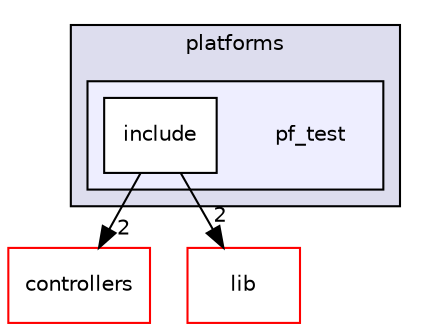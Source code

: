 digraph "platforms/pf_test" {
  bgcolor=transparent;
  compound=true
  node [ fontsize="10", fontname="Helvetica"];
  edge [ labelfontsize="10", labelfontname="Helvetica"];
  subgraph clusterdir_c2729ddf18bab012de856b523eb05d8f {
    graph [ bgcolor="#ddddee", pencolor="black", label="platforms" fontname="Helvetica", fontsize="10", URL="dir_c2729ddf18bab012de856b523eb05d8f.html"]
  subgraph clusterdir_7ac871c3d9a93e9a8ea946ea04610640 {
    graph [ bgcolor="#eeeeff", pencolor="black", label="" URL="dir_7ac871c3d9a93e9a8ea946ea04610640.html"];
    dir_7ac871c3d9a93e9a8ea946ea04610640 [shape=plaintext label="pf_test"];
    dir_cca316c1ba6eb7ede2680dc30b5f9b7e [shape=box label="include" color="black" fillcolor="white" style="filled" URL="dir_cca316c1ba6eb7ede2680dc30b5f9b7e.html"];
  }
  }
  dir_87b6ed4386158a4d6cd0ecd5fb5bd5c2 [shape=box label="controllers" color="red" URL="dir_87b6ed4386158a4d6cd0ecd5fb5bd5c2.html"];
  dir_97aefd0d527b934f1d99a682da8fe6a9 [shape=box label="lib" color="red" URL="dir_97aefd0d527b934f1d99a682da8fe6a9.html"];
  dir_cca316c1ba6eb7ede2680dc30b5f9b7e->dir_87b6ed4386158a4d6cd0ecd5fb5bd5c2 [headlabel="2", labeldistance=1.5 headhref="dir_000049_000000.html"];
  dir_cca316c1ba6eb7ede2680dc30b5f9b7e->dir_97aefd0d527b934f1d99a682da8fe6a9 [headlabel="2", labeldistance=1.5 headhref="dir_000049_000004.html"];
}
